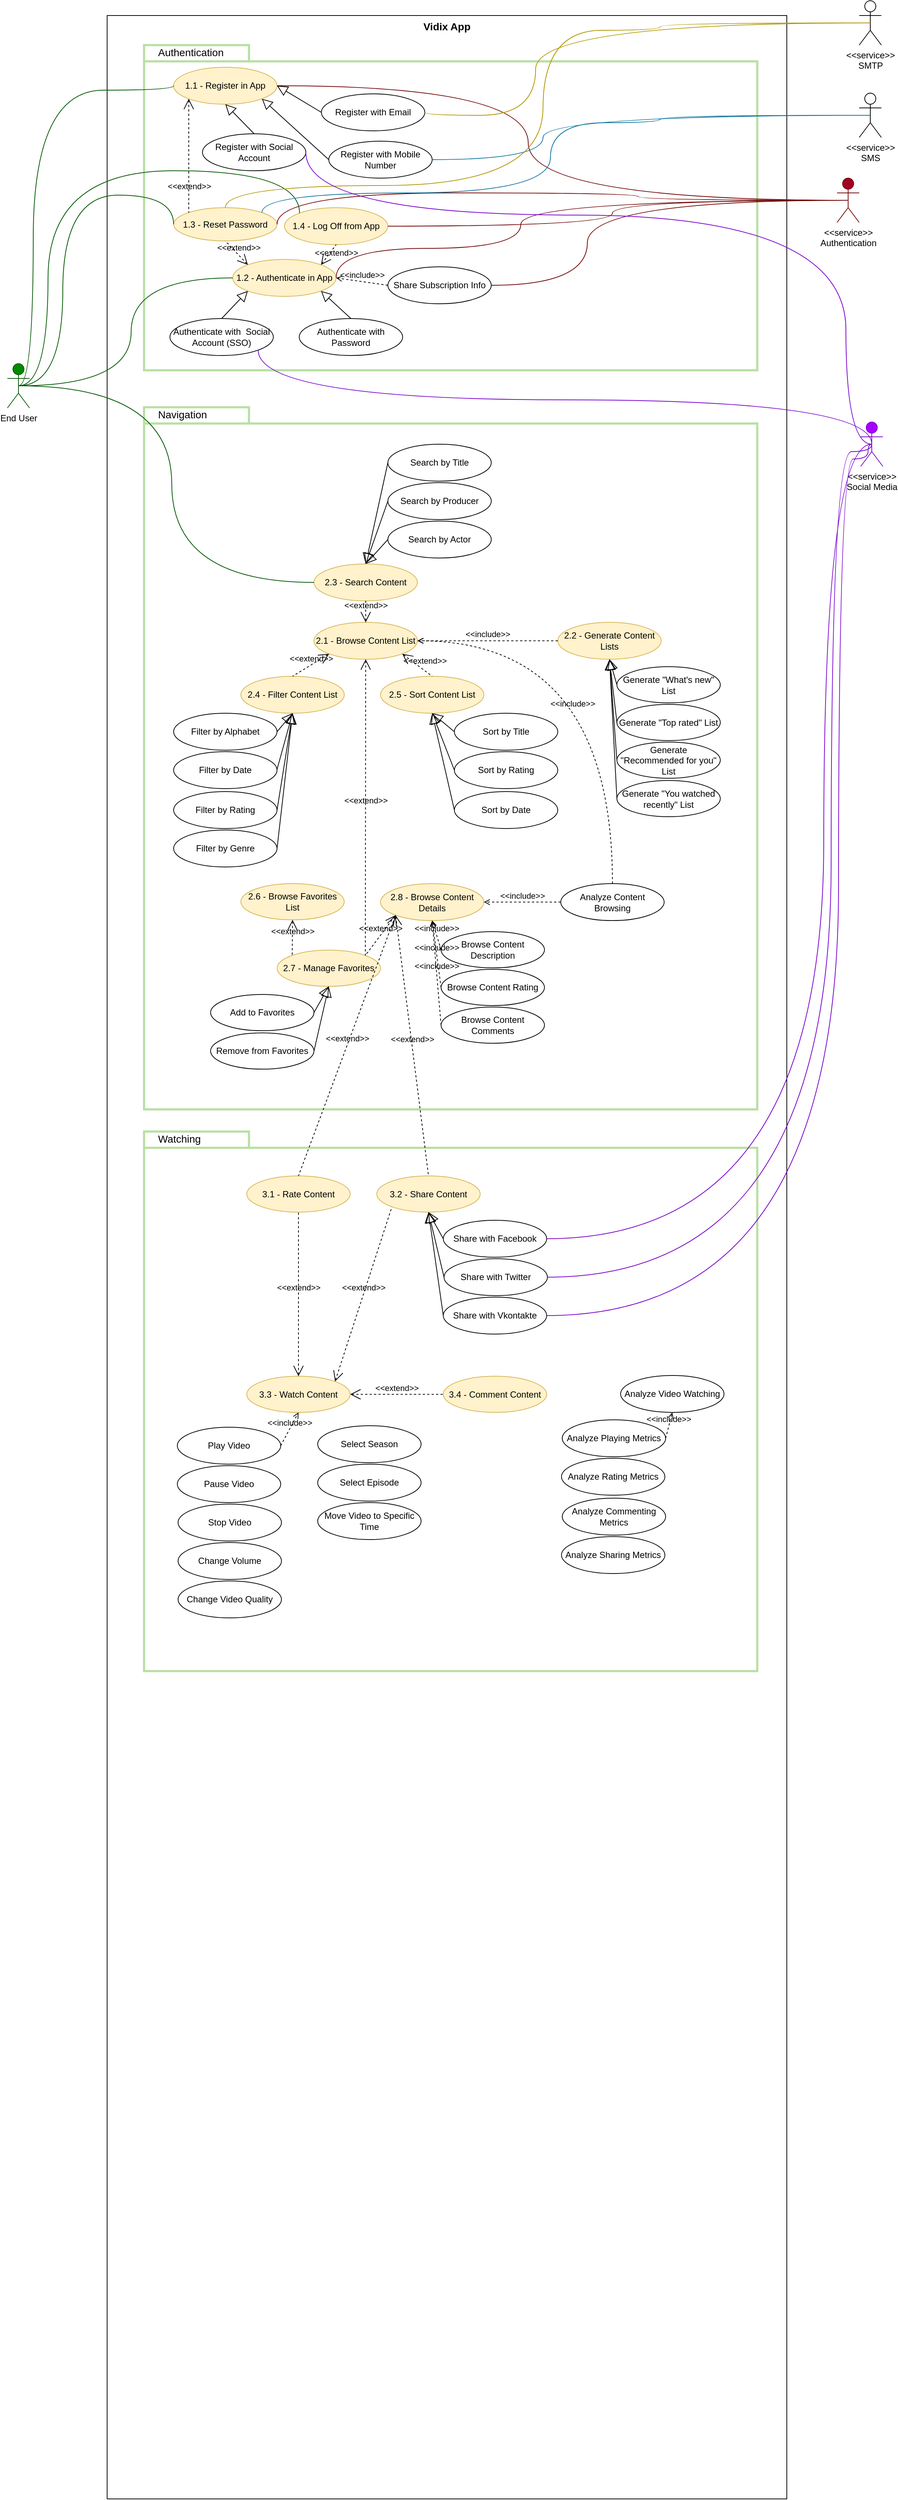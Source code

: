 <mxfile version="12.9.0" type="github">
  <diagram id="hWwkiKWxggNQL9p0ts0W" name="Page-1">
    <mxGraphModel dx="1930" dy="1007" grid="1" gridSize="10" guides="1" tooltips="1" connect="1" arrows="1" fold="1" page="1" pageScale="1" pageWidth="827" pageHeight="1169" math="0" shadow="0">
      <root>
        <mxCell id="0" />
        <mxCell id="1" parent="0" />
        <mxCell id="y-TyGeWh9Q0BCXoDB0KB-29" value="Vidix App" style="shape=rect;html=1;verticalAlign=top;fontStyle=1;whiteSpace=wrap;align=center;fontSize=14;" parent="1" vertex="1">
          <mxGeometry x="160" y="40" width="920" height="3360" as="geometry" />
        </mxCell>
        <mxCell id="y-TyGeWh9Q0BCXoDB0KB-88" value="" style="group" parent="1" vertex="1" connectable="0">
          <mxGeometry x="210" y="80" width="830" height="440" as="geometry" />
        </mxCell>
        <mxCell id="y-TyGeWh9Q0BCXoDB0KB-30" value="" style="shape=folder;fontStyle=1;spacingTop=10;tabWidth=142;tabHeight=22;tabPosition=left;html=1;verticalAlign=top;align=left;strokeColor=#B9E0A5;strokeWidth=3;" parent="y-TyGeWh9Q0BCXoDB0KB-88" vertex="1">
          <mxGeometry width="830" height="440" as="geometry" />
        </mxCell>
        <mxCell id="y-TyGeWh9Q0BCXoDB0KB-86" value="Authentication" style="text;html=1;strokeColor=none;fillColor=none;align=left;verticalAlign=middle;whiteSpace=wrap;rounded=0;fontSize=14;" parent="y-TyGeWh9Q0BCXoDB0KB-88" vertex="1">
          <mxGeometry x="16.6" width="215.8" height="20" as="geometry" />
        </mxCell>
        <mxCell id="y-TyGeWh9Q0BCXoDB0KB-14" value="Authenticate with Password" style="ellipse;whiteSpace=wrap;html=1;" parent="y-TyGeWh9Q0BCXoDB0KB-88" vertex="1">
          <mxGeometry x="210" y="370" width="140" height="50" as="geometry" />
        </mxCell>
        <mxCell id="y-TyGeWh9Q0BCXoDB0KB-1" value="&lt;font color=&quot;#000000&quot;&gt;End User&lt;/font&gt;" style="shape=umlActor;html=1;verticalLabelPosition=bottom;verticalAlign=top;align=center;strokeColor=#005700;fillColor=#008a00;fontColor=#ffffff;" parent="1" vertex="1">
          <mxGeometry x="25" y="511" width="30" height="60" as="geometry" />
        </mxCell>
        <mxCell id="y-TyGeWh9Q0BCXoDB0KB-6" value="1.2 - Authenticate in App" style="ellipse;whiteSpace=wrap;html=1;fillColor=#fff2cc;strokeColor=#d6b656;" parent="1" vertex="1">
          <mxGeometry x="330" y="370" width="140" height="50" as="geometry" />
        </mxCell>
        <mxCell id="y-TyGeWh9Q0BCXoDB0KB-11" value="1.1 - Register in App" style="ellipse;whiteSpace=wrap;html=1;fillColor=#fff2cc;strokeColor=#d6b656;" parent="1" vertex="1">
          <mxGeometry x="250" y="110" width="140" height="50" as="geometry" />
        </mxCell>
        <mxCell id="y-TyGeWh9Q0BCXoDB0KB-12" value="1.3 - Reset Password" style="ellipse;whiteSpace=wrap;html=1;fillColor=#fff2cc;strokeColor=#d6b656;" parent="1" vertex="1">
          <mxGeometry x="250" y="300" width="140" height="45" as="geometry" />
        </mxCell>
        <mxCell id="y-TyGeWh9Q0BCXoDB0KB-13" value="&amp;lt;&amp;lt;extend&amp;gt;&amp;gt;" style="edgeStyle=none;html=1;startArrow=open;endArrow=none;startSize=12;verticalAlign=bottom;dashed=1;labelBackgroundColor=none;exitX=0;exitY=0;exitDx=0;exitDy=0;entryX=0.5;entryY=1;entryDx=0;entryDy=0;" parent="1" source="y-TyGeWh9Q0BCXoDB0KB-6" target="y-TyGeWh9Q0BCXoDB0KB-12" edge="1">
          <mxGeometry x="-0.153" y="-1" width="160" relative="1" as="geometry">
            <mxPoint x="415" y="216" as="sourcePoint" />
            <mxPoint x="575" y="216" as="targetPoint" />
            <mxPoint as="offset" />
          </mxGeometry>
        </mxCell>
        <mxCell id="y-TyGeWh9Q0BCXoDB0KB-15" value="Authenticate with&amp;nbsp; Social Account (SSO)" style="ellipse;whiteSpace=wrap;html=1;" parent="1" vertex="1">
          <mxGeometry x="245" y="450" width="140" height="50" as="geometry" />
        </mxCell>
        <mxCell id="y-TyGeWh9Q0BCXoDB0KB-17" value="" style="edgeStyle=none;html=1;endArrow=block;endFill=0;endSize=12;verticalAlign=bottom;exitX=0.5;exitY=0;exitDx=0;exitDy=0;entryX=1;entryY=1;entryDx=0;entryDy=0;" parent="1" source="y-TyGeWh9Q0BCXoDB0KB-14" target="y-TyGeWh9Q0BCXoDB0KB-6" edge="1">
          <mxGeometry width="160" relative="1" as="geometry">
            <mxPoint x="345" y="356" as="sourcePoint" />
            <mxPoint x="505" y="356" as="targetPoint" />
          </mxGeometry>
        </mxCell>
        <mxCell id="y-TyGeWh9Q0BCXoDB0KB-18" value="" style="edgeStyle=none;html=1;endArrow=block;endFill=0;endSize=12;verticalAlign=bottom;entryX=0;entryY=1;entryDx=0;entryDy=0;exitX=0.5;exitY=0;exitDx=0;exitDy=0;" parent="1" source="y-TyGeWh9Q0BCXoDB0KB-15" target="y-TyGeWh9Q0BCXoDB0KB-6" edge="1">
          <mxGeometry width="160" relative="1" as="geometry">
            <mxPoint x="105" y="466" as="sourcePoint" />
            <mxPoint x="265" y="466" as="targetPoint" />
          </mxGeometry>
        </mxCell>
        <mxCell id="y-TyGeWh9Q0BCXoDB0KB-19" value="" style="edgeStyle=orthogonalEdgeStyle;html=1;endArrow=none;verticalAlign=bottom;exitX=0.5;exitY=0.5;exitDx=0;exitDy=0;exitPerimeter=0;entryX=0;entryY=0.5;entryDx=0;entryDy=0;curved=1;fillColor=#008a00;strokeColor=#005700;" parent="1" source="y-TyGeWh9Q0BCXoDB0KB-1" target="y-TyGeWh9Q0BCXoDB0KB-11" edge="1">
          <mxGeometry width="160" relative="1" as="geometry">
            <mxPoint x="95" y="176" as="sourcePoint" />
            <mxPoint x="255" y="176" as="targetPoint" />
            <Array as="points">
              <mxPoint x="60" y="541" />
              <mxPoint x="60" y="141" />
            </Array>
          </mxGeometry>
        </mxCell>
        <mxCell id="y-TyGeWh9Q0BCXoDB0KB-20" value="" style="edgeStyle=orthogonalEdgeStyle;html=1;endArrow=none;verticalAlign=bottom;exitX=0.5;exitY=0.5;exitDx=0;exitDy=0;exitPerimeter=0;entryX=0;entryY=0.5;entryDx=0;entryDy=0;curved=1;fillColor=#008a00;strokeColor=#005700;" parent="1" source="y-TyGeWh9Q0BCXoDB0KB-1" target="y-TyGeWh9Q0BCXoDB0KB-12" edge="1">
          <mxGeometry width="160" relative="1" as="geometry">
            <mxPoint x="155" y="316" as="sourcePoint" />
            <mxPoint x="270" y="211" as="targetPoint" />
            <Array as="points">
              <mxPoint x="100" y="541" />
              <mxPoint x="100" y="283" />
            </Array>
          </mxGeometry>
        </mxCell>
        <mxCell id="y-TyGeWh9Q0BCXoDB0KB-21" value="" style="edgeStyle=orthogonalEdgeStyle;html=1;endArrow=none;verticalAlign=bottom;entryX=0;entryY=0.5;entryDx=0;entryDy=0;exitX=0.5;exitY=0.5;exitDx=0;exitDy=0;exitPerimeter=0;curved=1;fillColor=#008a00;strokeColor=#005700;" parent="1" source="y-TyGeWh9Q0BCXoDB0KB-1" target="y-TyGeWh9Q0BCXoDB0KB-6" edge="1">
          <mxGeometry width="160" relative="1" as="geometry">
            <mxPoint x="35" y="156" as="sourcePoint" />
            <mxPoint x="195" y="156" as="targetPoint" />
          </mxGeometry>
        </mxCell>
        <mxCell id="y-TyGeWh9Q0BCXoDB0KB-26" value="1.4 - Log Off from App" style="ellipse;whiteSpace=wrap;html=1;fillColor=#fff2cc;strokeColor=#d6b656;" parent="1" vertex="1">
          <mxGeometry x="400" y="300" width="140" height="50" as="geometry" />
        </mxCell>
        <mxCell id="y-TyGeWh9Q0BCXoDB0KB-31" value="&lt;font color=&quot;#000000&quot;&gt;&amp;lt;&amp;lt;service&amp;gt;&amp;gt;&lt;br&gt;Authentication&lt;/font&gt;" style="shape=umlActor;html=1;verticalLabelPosition=bottom;verticalAlign=top;align=center;fillColor=#a20025;strokeColor=#6F0000;fontColor=#ffffff;" parent="1" vertex="1">
          <mxGeometry x="1148" y="260" width="30" height="60" as="geometry" />
        </mxCell>
        <mxCell id="y-TyGeWh9Q0BCXoDB0KB-32" value="" style="edgeStyle=orthogonalEdgeStyle;html=1;endArrow=none;verticalAlign=bottom;entryX=0.5;entryY=0.5;entryDx=0;entryDy=0;entryPerimeter=0;exitX=1;exitY=0.5;exitDx=0;exitDy=0;curved=1;fillColor=#a20025;strokeColor=#6F0000;" parent="1" source="y-TyGeWh9Q0BCXoDB0KB-11" target="y-TyGeWh9Q0BCXoDB0KB-31" edge="1">
          <mxGeometry width="160" relative="1" as="geometry">
            <mxPoint x="580" y="150" as="sourcePoint" />
            <mxPoint x="740" y="150" as="targetPoint" />
            <Array as="points">
              <mxPoint x="730" y="135" />
              <mxPoint x="730" y="290" />
            </Array>
          </mxGeometry>
        </mxCell>
        <mxCell id="y-TyGeWh9Q0BCXoDB0KB-33" value="" style="edgeStyle=orthogonalEdgeStyle;html=1;endArrow=none;verticalAlign=bottom;entryX=0.5;entryY=0.5;entryDx=0;entryDy=0;entryPerimeter=0;exitX=1;exitY=0.5;exitDx=0;exitDy=0;curved=1;fillColor=#a20025;strokeColor=#6F0000;" parent="1" source="y-TyGeWh9Q0BCXoDB0KB-12" target="y-TyGeWh9Q0BCXoDB0KB-31" edge="1">
          <mxGeometry width="160" relative="1" as="geometry">
            <mxPoint x="630" y="150" as="sourcePoint" />
            <mxPoint x="790" y="150" as="targetPoint" />
            <Array as="points">
              <mxPoint x="390" y="280" />
              <mxPoint x="879" y="280" />
            </Array>
          </mxGeometry>
        </mxCell>
        <mxCell id="y-TyGeWh9Q0BCXoDB0KB-35" value="" style="edgeStyle=orthogonalEdgeStyle;html=1;endArrow=none;verticalAlign=bottom;entryX=0.5;entryY=0.5;entryDx=0;entryDy=0;entryPerimeter=0;exitX=1;exitY=0.5;exitDx=0;exitDy=0;curved=1;fillColor=#a20025;strokeColor=#6F0000;" parent="1" source="y-TyGeWh9Q0BCXoDB0KB-6" target="y-TyGeWh9Q0BCXoDB0KB-31" edge="1">
          <mxGeometry width="160" relative="1" as="geometry">
            <mxPoint x="640" y="420" as="sourcePoint" />
            <mxPoint x="800" y="420" as="targetPoint" />
            <Array as="points">
              <mxPoint x="720" y="355" />
              <mxPoint x="720" y="290" />
            </Array>
          </mxGeometry>
        </mxCell>
        <mxCell id="y-TyGeWh9Q0BCXoDB0KB-56" value="&amp;lt;&amp;lt;extend&amp;gt;&amp;gt;" style="edgeStyle=none;html=1;startArrow=open;endArrow=none;startSize=12;verticalAlign=bottom;dashed=1;labelBackgroundColor=none;fontSize=11;entryX=0.5;entryY=1;entryDx=0;entryDy=0;exitX=1;exitY=0;exitDx=0;exitDy=0;" parent="1" source="y-TyGeWh9Q0BCXoDB0KB-6" target="y-TyGeWh9Q0BCXoDB0KB-26" edge="1">
          <mxGeometry x="0.061" y="-12" width="160" relative="1" as="geometry">
            <mxPoint x="710" y="434.41" as="sourcePoint" />
            <mxPoint x="870" y="434.41" as="targetPoint" />
            <mxPoint as="offset" />
          </mxGeometry>
        </mxCell>
        <mxCell id="y-TyGeWh9Q0BCXoDB0KB-57" value="Register with Email" style="ellipse;whiteSpace=wrap;html=1;" parent="1" vertex="1">
          <mxGeometry x="450" y="146" width="140" height="50" as="geometry" />
        </mxCell>
        <mxCell id="y-TyGeWh9Q0BCXoDB0KB-58" value="Register with Mobile Number" style="ellipse;whiteSpace=wrap;html=1;" parent="1" vertex="1">
          <mxGeometry x="460" y="210" width="140" height="50" as="geometry" />
        </mxCell>
        <mxCell id="y-TyGeWh9Q0BCXoDB0KB-59" value="&amp;lt;&amp;lt;extend&amp;gt;&amp;gt;" style="edgeStyle=none;html=1;startArrow=open;endArrow=none;startSize=12;verticalAlign=bottom;dashed=1;labelBackgroundColor=none;fontSize=11;entryX=0;entryY=0;entryDx=0;entryDy=0;exitX=0;exitY=1;exitDx=0;exitDy=0;" parent="1" source="y-TyGeWh9Q0BCXoDB0KB-11" target="y-TyGeWh9Q0BCXoDB0KB-12" edge="1">
          <mxGeometry x="0.655" width="160" relative="1" as="geometry">
            <mxPoint x="490" y="250" as="sourcePoint" />
            <mxPoint x="650" y="250" as="targetPoint" />
            <mxPoint as="offset" />
          </mxGeometry>
        </mxCell>
        <mxCell id="y-TyGeWh9Q0BCXoDB0KB-61" value="" style="edgeStyle=none;html=1;endArrow=block;endFill=0;endSize=12;verticalAlign=bottom;fontSize=11;entryX=1;entryY=0.5;entryDx=0;entryDy=0;exitX=0;exitY=0.5;exitDx=0;exitDy=0;" parent="1" source="y-TyGeWh9Q0BCXoDB0KB-57" target="y-TyGeWh9Q0BCXoDB0KB-11" edge="1">
          <mxGeometry width="160" relative="1" as="geometry">
            <mxPoint x="660" y="-20" as="sourcePoint" />
            <mxPoint x="408.581" y="207.352" as="targetPoint" />
          </mxGeometry>
        </mxCell>
        <mxCell id="y-TyGeWh9Q0BCXoDB0KB-62" value="" style="edgeStyle=none;html=1;endArrow=block;endFill=0;endSize=12;verticalAlign=bottom;fontSize=11;exitX=0;exitY=0.5;exitDx=0;exitDy=0;entryX=1;entryY=1;entryDx=0;entryDy=0;" parent="1" source="y-TyGeWh9Q0BCXoDB0KB-58" target="y-TyGeWh9Q0BCXoDB0KB-11" edge="1">
          <mxGeometry width="160" relative="1" as="geometry">
            <mxPoint x="760" y="90" as="sourcePoint" />
            <mxPoint x="370" y="150" as="targetPoint" />
          </mxGeometry>
        </mxCell>
        <mxCell id="y-TyGeWh9Q0BCXoDB0KB-63" value="Register with Social Account" style="ellipse;whiteSpace=wrap;html=1;" parent="1" vertex="1">
          <mxGeometry x="289" y="200" width="140" height="50" as="geometry" />
        </mxCell>
        <mxCell id="y-TyGeWh9Q0BCXoDB0KB-64" value="&amp;lt;&amp;lt;service&amp;gt;&amp;gt;&lt;br&gt;SMTP" style="shape=umlActor;html=1;verticalLabelPosition=bottom;verticalAlign=top;align=center;" parent="1" vertex="1">
          <mxGeometry x="1178" y="20" width="30" height="60" as="geometry" />
        </mxCell>
        <mxCell id="y-TyGeWh9Q0BCXoDB0KB-65" value="&amp;lt;&amp;lt;service&amp;gt;&amp;gt;&lt;br&gt;SMS" style="shape=umlActor;html=1;verticalLabelPosition=bottom;verticalAlign=top;align=center;" parent="1" vertex="1">
          <mxGeometry x="1178" y="145" width="30" height="60" as="geometry" />
        </mxCell>
        <mxCell id="y-TyGeWh9Q0BCXoDB0KB-70" value="" style="edgeStyle=none;html=1;endArrow=block;endFill=0;endSize=12;verticalAlign=bottom;fontSize=11;exitX=0.5;exitY=0;exitDx=0;exitDy=0;entryX=0.5;entryY=1;entryDx=0;entryDy=0;" parent="1" source="y-TyGeWh9Q0BCXoDB0KB-63" target="y-TyGeWh9Q0BCXoDB0KB-11" edge="1">
          <mxGeometry width="160" relative="1" as="geometry">
            <mxPoint x="250" y="-20" as="sourcePoint" />
            <mxPoint x="410" y="-20" as="targetPoint" />
          </mxGeometry>
        </mxCell>
        <mxCell id="y-TyGeWh9Q0BCXoDB0KB-71" value="" style="edgeStyle=orthogonalEdgeStyle;html=1;endArrow=none;verticalAlign=bottom;fontSize=11;entryX=0.5;entryY=0.5;entryDx=0;entryDy=0;entryPerimeter=0;exitX=1;exitY=0.5;exitDx=0;exitDy=0;curved=1;fillColor=#e3c800;strokeColor=#B09500;" parent="1" source="y-TyGeWh9Q0BCXoDB0KB-57" target="y-TyGeWh9Q0BCXoDB0KB-64" edge="1">
          <mxGeometry width="160" relative="1" as="geometry">
            <mxPoint x="490" y="250" as="sourcePoint" />
            <mxPoint x="650" y="250" as="targetPoint" />
            <Array as="points">
              <mxPoint x="740" y="175" />
              <mxPoint x="740" y="50" />
            </Array>
          </mxGeometry>
        </mxCell>
        <mxCell id="y-TyGeWh9Q0BCXoDB0KB-72" value="" style="edgeStyle=orthogonalEdgeStyle;html=1;endArrow=none;verticalAlign=bottom;fontSize=11;entryX=0.5;entryY=0.5;entryDx=0;entryDy=0;entryPerimeter=0;exitX=1;exitY=0.5;exitDx=0;exitDy=0;curved=1;fillColor=#b1ddf0;strokeColor=#10739e;" parent="1" source="y-TyGeWh9Q0BCXoDB0KB-58" target="y-TyGeWh9Q0BCXoDB0KB-65" edge="1">
          <mxGeometry width="160" relative="1" as="geometry">
            <mxPoint x="590" y="-60" as="sourcePoint" />
            <mxPoint x="750" y="-60" as="targetPoint" />
            <Array as="points">
              <mxPoint x="750" y="235" />
              <mxPoint x="750" y="175" />
            </Array>
          </mxGeometry>
        </mxCell>
        <mxCell id="y-TyGeWh9Q0BCXoDB0KB-73" value="Share Subscription Info" style="ellipse;whiteSpace=wrap;html=1;" parent="1" vertex="1">
          <mxGeometry x="540" y="380" width="140" height="50" as="geometry" />
        </mxCell>
        <mxCell id="y-TyGeWh9Q0BCXoDB0KB-74" value="" style="edgeStyle=orthogonalEdgeStyle;html=1;endArrow=none;verticalAlign=bottom;fontSize=11;entryX=0.5;entryY=0.5;entryDx=0;entryDy=0;entryPerimeter=0;exitX=1;exitY=0.5;exitDx=0;exitDy=0;curved=1;fillColor=#a20025;strokeColor=#6F0000;" parent="1" source="y-TyGeWh9Q0BCXoDB0KB-73" target="y-TyGeWh9Q0BCXoDB0KB-31" edge="1">
          <mxGeometry width="160" relative="1" as="geometry">
            <mxPoint x="780" y="410" as="sourcePoint" />
            <mxPoint x="940" y="410" as="targetPoint" />
            <Array as="points">
              <mxPoint x="810" y="405" />
              <mxPoint x="810" y="290" />
            </Array>
          </mxGeometry>
        </mxCell>
        <mxCell id="y-TyGeWh9Q0BCXoDB0KB-75" value="&amp;lt;&amp;lt;include&amp;gt;&amp;gt;" style="edgeStyle=none;html=1;endArrow=open;verticalAlign=bottom;dashed=1;labelBackgroundColor=none;fontSize=11;exitX=0;exitY=0.5;exitDx=0;exitDy=0;entryX=1;entryY=0.5;entryDx=0;entryDy=0;" parent="1" source="y-TyGeWh9Q0BCXoDB0KB-73" target="y-TyGeWh9Q0BCXoDB0KB-6" edge="1">
          <mxGeometry width="160" relative="1" as="geometry">
            <mxPoint x="870" y="470" as="sourcePoint" />
            <mxPoint x="1030" y="470" as="targetPoint" />
          </mxGeometry>
        </mxCell>
        <mxCell id="y-TyGeWh9Q0BCXoDB0KB-76" value="" style="edgeStyle=orthogonalEdgeStyle;html=1;endArrow=none;verticalAlign=bottom;fontSize=11;entryX=0.5;entryY=0.5;entryDx=0;entryDy=0;entryPerimeter=0;exitX=1;exitY=0.5;exitDx=0;exitDy=0;curved=1;fillColor=#a20025;strokeColor=#6F0000;" parent="1" source="y-TyGeWh9Q0BCXoDB0KB-26" target="y-TyGeWh9Q0BCXoDB0KB-31" edge="1">
          <mxGeometry width="160" relative="1" as="geometry">
            <mxPoint x="840" y="460" as="sourcePoint" />
            <mxPoint x="1000" y="460" as="targetPoint" />
          </mxGeometry>
        </mxCell>
        <mxCell id="y-TyGeWh9Q0BCXoDB0KB-77" value="" style="edgeStyle=orthogonalEdgeStyle;html=1;endArrow=none;verticalAlign=bottom;fontSize=11;entryX=0;entryY=0;entryDx=0;entryDy=0;exitX=0.5;exitY=0.5;exitDx=0;exitDy=0;exitPerimeter=0;curved=1;fillColor=#008a00;strokeColor=#005700;" parent="1" source="y-TyGeWh9Q0BCXoDB0KB-1" target="y-TyGeWh9Q0BCXoDB0KB-26" edge="1">
          <mxGeometry width="160" relative="1" as="geometry">
            <mxPoint y="-60" as="sourcePoint" />
            <mxPoint x="160" y="-60" as="targetPoint" />
            <Array as="points">
              <mxPoint x="80" y="541" />
              <mxPoint x="80" y="250" />
              <mxPoint x="420" y="250" />
            </Array>
          </mxGeometry>
        </mxCell>
        <mxCell id="y-TyGeWh9Q0BCXoDB0KB-78" value="" style="edgeStyle=orthogonalEdgeStyle;html=1;endArrow=none;verticalAlign=bottom;fontSize=11;entryX=0.5;entryY=0.5;entryDx=0;entryDy=0;entryPerimeter=0;exitX=0.5;exitY=0;exitDx=0;exitDy=0;curved=1;fillColor=#e3c800;strokeColor=#B09500;" parent="1" source="y-TyGeWh9Q0BCXoDB0KB-12" target="y-TyGeWh9Q0BCXoDB0KB-64" edge="1">
          <mxGeometry width="160" relative="1" as="geometry">
            <mxPoint x="600" y="185" as="sourcePoint" />
            <mxPoint x="919" y="60" as="targetPoint" />
            <Array as="points">
              <mxPoint x="320" y="270" />
              <mxPoint x="750" y="270" />
              <mxPoint x="750" y="60" />
              <mxPoint x="909" y="60" />
            </Array>
          </mxGeometry>
        </mxCell>
        <mxCell id="y-TyGeWh9Q0BCXoDB0KB-79" value="" style="edgeStyle=orthogonalEdgeStyle;html=1;endArrow=none;verticalAlign=bottom;fontSize=11;entryX=0.5;entryY=0.5;entryDx=0;entryDy=0;entryPerimeter=0;exitX=1;exitY=0;exitDx=0;exitDy=0;curved=1;fillColor=#b1ddf0;strokeColor=#10739e;" parent="1" source="y-TyGeWh9Q0BCXoDB0KB-12" target="y-TyGeWh9Q0BCXoDB0KB-65" edge="1">
          <mxGeometry width="160" relative="1" as="geometry">
            <mxPoint x="610" y="245" as="sourcePoint" />
            <mxPoint x="919" y="185" as="targetPoint" />
            <Array as="points">
              <mxPoint x="370" y="280" />
              <mxPoint x="760" y="280" />
              <mxPoint x="760" y="185" />
              <mxPoint x="909" y="185" />
            </Array>
          </mxGeometry>
        </mxCell>
        <mxCell id="y-TyGeWh9Q0BCXoDB0KB-80" value="&lt;font color=&quot;#000000&quot;&gt;&amp;lt;&amp;lt;service&amp;gt;&amp;gt;&lt;br&gt;Social Media&lt;/font&gt;" style="shape=umlActor;html=1;verticalLabelPosition=bottom;verticalAlign=top;align=center;fillColor=#aa00ff;strokeColor=#7700CC;fontColor=#ffffff;" parent="1" vertex="1">
          <mxGeometry x="1180" y="590" width="30" height="60" as="geometry" />
        </mxCell>
        <mxCell id="y-TyGeWh9Q0BCXoDB0KB-81" value="" style="edgeStyle=orthogonalEdgeStyle;html=1;endArrow=none;verticalAlign=bottom;fontSize=11;entryX=0.5;entryY=0.5;entryDx=0;entryDy=0;entryPerimeter=0;exitX=1;exitY=0.5;exitDx=0;exitDy=0;curved=1;fillColor=#aa00ff;strokeColor=#7700CC;" parent="1" source="y-TyGeWh9Q0BCXoDB0KB-63" target="y-TyGeWh9Q0BCXoDB0KB-80" edge="1">
          <mxGeometry width="160" relative="1" as="geometry">
            <mxPoint x="490" y="240" as="sourcePoint" />
            <mxPoint x="650" y="240" as="targetPoint" />
            <Array as="points">
              <mxPoint x="429" y="310" />
              <mxPoint x="1160" y="310" />
              <mxPoint x="1160" y="620" />
            </Array>
          </mxGeometry>
        </mxCell>
        <mxCell id="y-TyGeWh9Q0BCXoDB0KB-85" value="" style="edgeStyle=orthogonalEdgeStyle;html=1;endArrow=none;verticalAlign=bottom;fontSize=11;entryX=0.5;entryY=0.5;entryDx=0;entryDy=0;entryPerimeter=0;exitX=1;exitY=1;exitDx=0;exitDy=0;curved=1;fillColor=#aa00ff;strokeColor=#7700CC;" parent="1" source="y-TyGeWh9Q0BCXoDB0KB-15" target="y-TyGeWh9Q0BCXoDB0KB-80" edge="1">
          <mxGeometry width="160" relative="1" as="geometry">
            <mxPoint x="439.0" y="235" as="sourcePoint" />
            <mxPoint x="1045" y="130" as="targetPoint" />
            <Array as="points">
              <mxPoint x="365" y="560" />
              <mxPoint x="1195" y="560" />
            </Array>
          </mxGeometry>
        </mxCell>
        <mxCell id="y-TyGeWh9Q0BCXoDB0KB-160" value="" style="group" parent="1" vertex="1" connectable="0">
          <mxGeometry x="210" y="570" width="830" height="950" as="geometry" />
        </mxCell>
        <mxCell id="y-TyGeWh9Q0BCXoDB0KB-161" value="" style="shape=folder;fontStyle=1;spacingTop=10;tabWidth=142;tabHeight=22;tabPosition=left;html=1;verticalAlign=top;align=left;strokeColor=#B9E0A5;strokeWidth=3;" parent="y-TyGeWh9Q0BCXoDB0KB-160" vertex="1">
          <mxGeometry width="830" height="950.0" as="geometry" />
        </mxCell>
        <mxCell id="y-TyGeWh9Q0BCXoDB0KB-162" value="Navigation" style="text;html=1;strokeColor=none;fillColor=none;align=left;verticalAlign=middle;whiteSpace=wrap;rounded=0;fontSize=14;" parent="y-TyGeWh9Q0BCXoDB0KB-160" vertex="1">
          <mxGeometry x="16.6" width="123.4" height="20" as="geometry" />
        </mxCell>
        <mxCell id="y-TyGeWh9Q0BCXoDB0KB-9" value="2.7 - Manage Favorites" style="ellipse;whiteSpace=wrap;html=1;fillColor=#fff2cc;strokeColor=#d6b656;" parent="y-TyGeWh9Q0BCXoDB0KB-160" vertex="1">
          <mxGeometry x="180" y="734.55" width="140" height="49" as="geometry" />
        </mxCell>
        <mxCell id="y-TyGeWh9Q0BCXoDB0KB-104" value="Analyze Content Browsing" style="ellipse;whiteSpace=wrap;html=1;fillColor=#ffffff;strokeColor=#000000;" parent="y-TyGeWh9Q0BCXoDB0KB-160" vertex="1">
          <mxGeometry x="564" y="644.55" width="140" height="50" as="geometry" />
        </mxCell>
        <mxCell id="y-TyGeWh9Q0BCXoDB0KB-123" value="2.8 - Browse Content Details" style="ellipse;whiteSpace=wrap;html=1;fillColor=#fff2cc;strokeColor=#d6b656;" parent="y-TyGeWh9Q0BCXoDB0KB-160" vertex="1">
          <mxGeometry x="320" y="644.55" width="140" height="50" as="geometry" />
        </mxCell>
        <mxCell id="y-TyGeWh9Q0BCXoDB0KB-124" value="2.6 - Browse Favorites List" style="ellipse;whiteSpace=wrap;html=1;fillColor=#fff2cc;strokeColor=#d6b656;" parent="y-TyGeWh9Q0BCXoDB0KB-160" vertex="1">
          <mxGeometry x="131" y="644.55" width="140" height="49" as="geometry" />
        </mxCell>
        <mxCell id="y-TyGeWh9Q0BCXoDB0KB-125" value="Add to Favorites" style="ellipse;whiteSpace=wrap;html=1;" parent="y-TyGeWh9Q0BCXoDB0KB-160" vertex="1">
          <mxGeometry x="90" y="794.55" width="140" height="49" as="geometry" />
        </mxCell>
        <mxCell id="y-TyGeWh9Q0BCXoDB0KB-126" value="Remove from Favorites" style="ellipse;whiteSpace=wrap;html=1;" parent="y-TyGeWh9Q0BCXoDB0KB-160" vertex="1">
          <mxGeometry x="90" y="846.55" width="140" height="49" as="geometry" />
        </mxCell>
        <mxCell id="y-TyGeWh9Q0BCXoDB0KB-127" value="Browse Content Description" style="ellipse;whiteSpace=wrap;html=1;" parent="y-TyGeWh9Q0BCXoDB0KB-160" vertex="1">
          <mxGeometry x="402" y="709.55" width="140" height="49" as="geometry" />
        </mxCell>
        <mxCell id="y-TyGeWh9Q0BCXoDB0KB-128" value="Browse Content Rating" style="ellipse;whiteSpace=wrap;html=1;" parent="y-TyGeWh9Q0BCXoDB0KB-160" vertex="1">
          <mxGeometry x="402" y="760.55" width="140" height="49" as="geometry" />
        </mxCell>
        <mxCell id="y-TyGeWh9Q0BCXoDB0KB-129" value="Browse Content Comments" style="ellipse;whiteSpace=wrap;html=1;" parent="y-TyGeWh9Q0BCXoDB0KB-160" vertex="1">
          <mxGeometry x="402" y="811.55" width="140" height="49" as="geometry" />
        </mxCell>
        <mxCell id="y-TyGeWh9Q0BCXoDB0KB-169" value="&amp;lt;&amp;lt;include&amp;gt;&amp;gt;" style="edgeStyle=none;html=1;endArrow=open;verticalAlign=bottom;dashed=1;labelBackgroundColor=none;fontSize=11;entryX=0.5;entryY=1;entryDx=0;entryDy=0;exitX=0;exitY=0.5;exitDx=0;exitDy=0;" parent="y-TyGeWh9Q0BCXoDB0KB-160" source="y-TyGeWh9Q0BCXoDB0KB-127" target="y-TyGeWh9Q0BCXoDB0KB-123" edge="1">
          <mxGeometry width="160" relative="1" as="geometry">
            <mxPoint x="-38" y="660.55" as="sourcePoint" />
            <mxPoint x="122" y="660.55" as="targetPoint" />
          </mxGeometry>
        </mxCell>
        <mxCell id="y-TyGeWh9Q0BCXoDB0KB-170" value="&amp;lt;&amp;lt;include&amp;gt;&amp;gt;" style="edgeStyle=none;html=1;endArrow=open;verticalAlign=bottom;dashed=1;labelBackgroundColor=none;fontSize=11;entryX=0.5;entryY=1;entryDx=0;entryDy=0;exitX=0;exitY=0.5;exitDx=0;exitDy=0;" parent="y-TyGeWh9Q0BCXoDB0KB-160" source="y-TyGeWh9Q0BCXoDB0KB-128" target="y-TyGeWh9Q0BCXoDB0KB-123" edge="1">
          <mxGeometry width="160" relative="1" as="geometry">
            <mxPoint x="-38" y="660.55" as="sourcePoint" />
            <mxPoint x="122" y="660.55" as="targetPoint" />
          </mxGeometry>
        </mxCell>
        <mxCell id="y-TyGeWh9Q0BCXoDB0KB-171" value="&amp;lt;&amp;lt;include&amp;gt;&amp;gt;" style="edgeStyle=none;html=1;endArrow=open;verticalAlign=bottom;dashed=1;labelBackgroundColor=none;fontSize=11;entryX=0.5;entryY=1;entryDx=0;entryDy=0;exitX=0;exitY=0.5;exitDx=0;exitDy=0;" parent="y-TyGeWh9Q0BCXoDB0KB-160" source="y-TyGeWh9Q0BCXoDB0KB-129" target="y-TyGeWh9Q0BCXoDB0KB-123" edge="1">
          <mxGeometry width="160" relative="1" as="geometry">
            <mxPoint x="-38" y="660.55" as="sourcePoint" />
            <mxPoint x="122" y="660.55" as="targetPoint" />
          </mxGeometry>
        </mxCell>
        <mxCell id="y-TyGeWh9Q0BCXoDB0KB-93" value="Search by Actor" style="ellipse;whiteSpace=wrap;html=1;" parent="y-TyGeWh9Q0BCXoDB0KB-160" vertex="1">
          <mxGeometry x="330" y="154" width="140" height="50" as="geometry" />
        </mxCell>
        <mxCell id="y-TyGeWh9Q0BCXoDB0KB-43" value="Search by Producer" style="ellipse;whiteSpace=wrap;html=1;" parent="y-TyGeWh9Q0BCXoDB0KB-160" vertex="1">
          <mxGeometry x="330" y="102" width="140" height="50" as="geometry" />
        </mxCell>
        <mxCell id="y-TyGeWh9Q0BCXoDB0KB-44" value="Filter by Date" style="ellipse;whiteSpace=wrap;html=1;" parent="y-TyGeWh9Q0BCXoDB0KB-160" vertex="1">
          <mxGeometry x="40" y="466" width="140" height="50" as="geometry" />
        </mxCell>
        <mxCell id="y-TyGeWh9Q0BCXoDB0KB-45" value="Search by Title" style="ellipse;whiteSpace=wrap;html=1;" parent="y-TyGeWh9Q0BCXoDB0KB-160" vertex="1">
          <mxGeometry x="330" y="50" width="140" height="50" as="geometry" />
        </mxCell>
        <mxCell id="y-TyGeWh9Q0BCXoDB0KB-7" value="2.3 - Search Content" style="ellipse;whiteSpace=wrap;html=1;fillColor=#fff2cc;strokeColor=#d6b656;" parent="y-TyGeWh9Q0BCXoDB0KB-160" vertex="1">
          <mxGeometry x="230" y="212" width="140" height="50" as="geometry" />
        </mxCell>
        <mxCell id="y-TyGeWh9Q0BCXoDB0KB-94" value="2.5 - Sort Content List" style="ellipse;whiteSpace=wrap;html=1;fillColor=#fff2cc;strokeColor=#d6b656;" parent="y-TyGeWh9Q0BCXoDB0KB-160" vertex="1">
          <mxGeometry x="320" y="364" width="140" height="50" as="geometry" />
        </mxCell>
        <mxCell id="y-TyGeWh9Q0BCXoDB0KB-41" value="Sort by Date" style="ellipse;whiteSpace=wrap;html=1;" parent="y-TyGeWh9Q0BCXoDB0KB-160" vertex="1">
          <mxGeometry x="420" y="520" width="140" height="50" as="geometry" />
        </mxCell>
        <mxCell id="y-TyGeWh9Q0BCXoDB0KB-40" value="Sort by Title" style="ellipse;whiteSpace=wrap;html=1;" parent="y-TyGeWh9Q0BCXoDB0KB-160" vertex="1">
          <mxGeometry x="420" y="414" width="140" height="50" as="geometry" />
        </mxCell>
        <mxCell id="y-TyGeWh9Q0BCXoDB0KB-38" value="Sort by Rating" style="ellipse;whiteSpace=wrap;html=1;" parent="y-TyGeWh9Q0BCXoDB0KB-160" vertex="1">
          <mxGeometry x="420" y="466" width="140" height="50" as="geometry" />
        </mxCell>
        <mxCell id="y-TyGeWh9Q0BCXoDB0KB-133" value="Filter by Alphabet" style="ellipse;whiteSpace=wrap;html=1;" parent="y-TyGeWh9Q0BCXoDB0KB-160" vertex="1">
          <mxGeometry x="40" y="414" width="140" height="50" as="geometry" />
        </mxCell>
        <mxCell id="y-TyGeWh9Q0BCXoDB0KB-140" value="2.1 - Browse Content List" style="ellipse;whiteSpace=wrap;html=1;fillColor=#fff2cc;strokeColor=#d6b656;" parent="y-TyGeWh9Q0BCXoDB0KB-160" vertex="1">
          <mxGeometry x="230" y="291" width="140" height="50" as="geometry" />
        </mxCell>
        <mxCell id="y-TyGeWh9Q0BCXoDB0KB-141" value="2.4 - Filter Content List" style="ellipse;whiteSpace=wrap;html=1;fillColor=#fff2cc;strokeColor=#d6b656;" parent="y-TyGeWh9Q0BCXoDB0KB-160" vertex="1">
          <mxGeometry x="131" y="364" width="140" height="50" as="geometry" />
        </mxCell>
        <mxCell id="y-TyGeWh9Q0BCXoDB0KB-143" value="&amp;lt;&amp;lt;extend&amp;gt;&amp;gt;" style="edgeStyle=none;html=1;startArrow=open;endArrow=none;startSize=12;verticalAlign=bottom;dashed=1;labelBackgroundColor=none;fontSize=11;exitX=0.5;exitY=0;exitDx=0;exitDy=0;entryX=0.5;entryY=1;entryDx=0;entryDy=0;" parent="y-TyGeWh9Q0BCXoDB0KB-160" source="y-TyGeWh9Q0BCXoDB0KB-140" target="y-TyGeWh9Q0BCXoDB0KB-7" edge="1">
          <mxGeometry width="160" relative="1" as="geometry">
            <mxPoint x="290" y="242" as="sourcePoint" />
            <mxPoint x="400" y="262" as="targetPoint" />
          </mxGeometry>
        </mxCell>
        <mxCell id="y-TyGeWh9Q0BCXoDB0KB-145" value="&amp;lt;&amp;lt;extend&amp;gt;&amp;gt;" style="edgeStyle=none;html=1;startArrow=open;endArrow=none;startSize=12;verticalAlign=bottom;dashed=1;labelBackgroundColor=none;fontSize=11;exitX=1;exitY=1;exitDx=0;exitDy=0;entryX=0.5;entryY=0;entryDx=0;entryDy=0;" parent="y-TyGeWh9Q0BCXoDB0KB-160" source="y-TyGeWh9Q0BCXoDB0KB-140" target="y-TyGeWh9Q0BCXoDB0KB-94" edge="1">
          <mxGeometry x="0.399" y="4" width="160" relative="1" as="geometry">
            <mxPoint x="430" y="282" as="sourcePoint" />
            <mxPoint x="590" y="282" as="targetPoint" />
            <mxPoint as="offset" />
          </mxGeometry>
        </mxCell>
        <mxCell id="y-TyGeWh9Q0BCXoDB0KB-146" value="&amp;lt;&amp;lt;extend&amp;gt;&amp;gt;" style="edgeStyle=none;html=1;startArrow=open;endArrow=none;startSize=12;verticalAlign=bottom;dashed=1;labelBackgroundColor=none;fontSize=11;entryX=0.5;entryY=0;entryDx=0;entryDy=0;exitX=0;exitY=1;exitDx=0;exitDy=0;" parent="y-TyGeWh9Q0BCXoDB0KB-160" source="y-TyGeWh9Q0BCXoDB0KB-140" target="y-TyGeWh9Q0BCXoDB0KB-141" edge="1">
          <mxGeometry width="160" relative="1" as="geometry">
            <mxPoint x="290" y="362" as="sourcePoint" />
            <mxPoint x="450" y="362" as="targetPoint" />
          </mxGeometry>
        </mxCell>
        <mxCell id="y-TyGeWh9Q0BCXoDB0KB-147" value="Filter by Rating" style="ellipse;whiteSpace=wrap;html=1;" parent="y-TyGeWh9Q0BCXoDB0KB-160" vertex="1">
          <mxGeometry x="40" y="520" width="140" height="50" as="geometry" />
        </mxCell>
        <mxCell id="y-TyGeWh9Q0BCXoDB0KB-148" value="Filter by Genre" style="ellipse;whiteSpace=wrap;html=1;" parent="y-TyGeWh9Q0BCXoDB0KB-160" vertex="1">
          <mxGeometry x="40" y="572" width="140" height="50" as="geometry" />
        </mxCell>
        <mxCell id="y-TyGeWh9Q0BCXoDB0KB-149" value="" style="edgeStyle=none;html=1;endArrow=block;endFill=0;endSize=12;verticalAlign=bottom;fontSize=11;entryX=0.5;entryY=1;entryDx=0;entryDy=0;exitX=1;exitY=0.5;exitDx=0;exitDy=0;" parent="y-TyGeWh9Q0BCXoDB0KB-160" source="y-TyGeWh9Q0BCXoDB0KB-133" target="y-TyGeWh9Q0BCXoDB0KB-141" edge="1">
          <mxGeometry width="160" relative="1" as="geometry">
            <mxPoint x="190" y="462" as="sourcePoint" />
            <mxPoint x="350" y="462" as="targetPoint" />
          </mxGeometry>
        </mxCell>
        <mxCell id="y-TyGeWh9Q0BCXoDB0KB-150" value="" style="edgeStyle=none;html=1;endArrow=block;endFill=0;endSize=12;verticalAlign=bottom;fontSize=11;entryX=0.5;entryY=1;entryDx=0;entryDy=0;exitX=1;exitY=0.5;exitDx=0;exitDy=0;" parent="y-TyGeWh9Q0BCXoDB0KB-160" source="y-TyGeWh9Q0BCXoDB0KB-148" target="y-TyGeWh9Q0BCXoDB0KB-141" edge="1">
          <mxGeometry width="160" relative="1" as="geometry">
            <mxPoint x="190" y="582" as="sourcePoint" />
            <mxPoint x="350" y="582" as="targetPoint" />
          </mxGeometry>
        </mxCell>
        <mxCell id="y-TyGeWh9Q0BCXoDB0KB-151" value="" style="edgeStyle=none;html=1;endArrow=block;endFill=0;endSize=12;verticalAlign=bottom;fontSize=11;entryX=0.5;entryY=1;entryDx=0;entryDy=0;exitX=1;exitY=0.5;exitDx=0;exitDy=0;" parent="y-TyGeWh9Q0BCXoDB0KB-160" source="y-TyGeWh9Q0BCXoDB0KB-147" target="y-TyGeWh9Q0BCXoDB0KB-141" edge="1">
          <mxGeometry width="160" relative="1" as="geometry">
            <mxPoint x="170" y="570" as="sourcePoint" />
            <mxPoint x="330" y="570" as="targetPoint" />
          </mxGeometry>
        </mxCell>
        <mxCell id="y-TyGeWh9Q0BCXoDB0KB-152" value="" style="edgeStyle=none;html=1;endArrow=block;endFill=0;endSize=12;verticalAlign=bottom;fontSize=11;entryX=0.5;entryY=1;entryDx=0;entryDy=0;" parent="y-TyGeWh9Q0BCXoDB0KB-160" target="y-TyGeWh9Q0BCXoDB0KB-141" edge="1">
          <mxGeometry width="160" relative="1" as="geometry">
            <mxPoint x="180" y="490" as="sourcePoint" />
            <mxPoint x="340" y="490.41" as="targetPoint" />
          </mxGeometry>
        </mxCell>
        <mxCell id="y-TyGeWh9Q0BCXoDB0KB-153" value="" style="edgeStyle=none;html=1;endArrow=block;endFill=0;endSize=12;verticalAlign=bottom;fontSize=11;exitX=0;exitY=0.5;exitDx=0;exitDy=0;entryX=0.5;entryY=0;entryDx=0;entryDy=0;" parent="y-TyGeWh9Q0BCXoDB0KB-160" source="y-TyGeWh9Q0BCXoDB0KB-93" target="y-TyGeWh9Q0BCXoDB0KB-7" edge="1">
          <mxGeometry width="160" relative="1" as="geometry">
            <mxPoint x="290" y="242" as="sourcePoint" />
            <mxPoint x="450" y="242" as="targetPoint" />
          </mxGeometry>
        </mxCell>
        <mxCell id="y-TyGeWh9Q0BCXoDB0KB-154" value="" style="edgeStyle=none;html=1;endArrow=block;endFill=0;endSize=12;verticalAlign=bottom;fontSize=11;exitX=0;exitY=0.5;exitDx=0;exitDy=0;entryX=0.5;entryY=0;entryDx=0;entryDy=0;" parent="y-TyGeWh9Q0BCXoDB0KB-160" source="y-TyGeWh9Q0BCXoDB0KB-43" target="y-TyGeWh9Q0BCXoDB0KB-7" edge="1">
          <mxGeometry width="160" relative="1" as="geometry">
            <mxPoint x="290" y="242" as="sourcePoint" />
            <mxPoint x="450" y="242" as="targetPoint" />
          </mxGeometry>
        </mxCell>
        <mxCell id="y-TyGeWh9Q0BCXoDB0KB-155" value="" style="edgeStyle=none;html=1;endArrow=block;endFill=0;endSize=12;verticalAlign=bottom;fontSize=11;exitX=0;exitY=0.5;exitDx=0;exitDy=0;entryX=0.5;entryY=0;entryDx=0;entryDy=0;" parent="y-TyGeWh9Q0BCXoDB0KB-160" source="y-TyGeWh9Q0BCXoDB0KB-45" target="y-TyGeWh9Q0BCXoDB0KB-7" edge="1">
          <mxGeometry width="160" relative="1" as="geometry">
            <mxPoint x="290" y="242" as="sourcePoint" />
            <mxPoint x="450" y="242" as="targetPoint" />
          </mxGeometry>
        </mxCell>
        <mxCell id="y-TyGeWh9Q0BCXoDB0KB-156" value="" style="edgeStyle=none;html=1;endArrow=block;endFill=0;endSize=12;verticalAlign=bottom;fontSize=11;entryX=0.5;entryY=1;entryDx=0;entryDy=0;exitX=0;exitY=0.5;exitDx=0;exitDy=0;" parent="y-TyGeWh9Q0BCXoDB0KB-160" source="y-TyGeWh9Q0BCXoDB0KB-41" target="y-TyGeWh9Q0BCXoDB0KB-94" edge="1">
          <mxGeometry width="160" relative="1" as="geometry">
            <mxPoint x="220" y="512" as="sourcePoint" />
            <mxPoint x="380" y="512" as="targetPoint" />
          </mxGeometry>
        </mxCell>
        <mxCell id="y-TyGeWh9Q0BCXoDB0KB-157" value="" style="edgeStyle=none;html=1;endArrow=block;endFill=0;endSize=12;verticalAlign=bottom;fontSize=11;entryX=0.5;entryY=1;entryDx=0;entryDy=0;exitX=0;exitY=0.5;exitDx=0;exitDy=0;" parent="y-TyGeWh9Q0BCXoDB0KB-160" source="y-TyGeWh9Q0BCXoDB0KB-38" target="y-TyGeWh9Q0BCXoDB0KB-94" edge="1">
          <mxGeometry width="160" relative="1" as="geometry">
            <mxPoint x="290" y="362" as="sourcePoint" />
            <mxPoint x="450" y="362" as="targetPoint" />
          </mxGeometry>
        </mxCell>
        <mxCell id="y-TyGeWh9Q0BCXoDB0KB-158" value="" style="edgeStyle=none;html=1;endArrow=block;endFill=0;endSize=12;verticalAlign=bottom;fontSize=11;exitX=0;exitY=0.5;exitDx=0;exitDy=0;entryX=0.5;entryY=1;entryDx=0;entryDy=0;" parent="y-TyGeWh9Q0BCXoDB0KB-160" source="y-TyGeWh9Q0BCXoDB0KB-40" target="y-TyGeWh9Q0BCXoDB0KB-94" edge="1">
          <mxGeometry width="160" relative="1" as="geometry">
            <mxPoint x="290" y="362" as="sourcePoint" />
            <mxPoint x="450" y="362" as="targetPoint" />
          </mxGeometry>
        </mxCell>
        <mxCell id="y-TyGeWh9Q0BCXoDB0KB-103" value="2.2 - Generate Content Lists" style="ellipse;whiteSpace=wrap;html=1;fillColor=#fff2cc;strokeColor=#d6b656;" parent="y-TyGeWh9Q0BCXoDB0KB-160" vertex="1">
          <mxGeometry x="560" y="291" width="140" height="50" as="geometry" />
        </mxCell>
        <mxCell id="y-TyGeWh9Q0BCXoDB0KB-130" value="Generate &quot;What&#39;s new&quot; List" style="ellipse;whiteSpace=wrap;html=1;" parent="y-TyGeWh9Q0BCXoDB0KB-160" vertex="1">
          <mxGeometry x="640" y="351" width="140" height="49" as="geometry" />
        </mxCell>
        <mxCell id="y-TyGeWh9Q0BCXoDB0KB-131" value="Generate &quot;Top rated&quot; List" style="ellipse;whiteSpace=wrap;html=1;" parent="y-TyGeWh9Q0BCXoDB0KB-160" vertex="1">
          <mxGeometry x="640" y="402" width="140" height="49" as="geometry" />
        </mxCell>
        <mxCell id="y-TyGeWh9Q0BCXoDB0KB-132" value="Generate &quot;Recommended for you&quot; List" style="ellipse;whiteSpace=wrap;html=1;" parent="y-TyGeWh9Q0BCXoDB0KB-160" vertex="1">
          <mxGeometry x="640" y="453" width="140" height="49" as="geometry" />
        </mxCell>
        <mxCell id="y-TyGeWh9Q0BCXoDB0KB-134" value="Generate &quot;You watched recently&quot; List" style="ellipse;whiteSpace=wrap;html=1;" parent="y-TyGeWh9Q0BCXoDB0KB-160" vertex="1">
          <mxGeometry x="640" y="505" width="140" height="49" as="geometry" />
        </mxCell>
        <mxCell id="y-TyGeWh9Q0BCXoDB0KB-164" value="" style="edgeStyle=none;html=1;endArrow=block;endFill=0;endSize=12;verticalAlign=bottom;fontSize=11;entryX=0.5;entryY=1;entryDx=0;entryDy=0;exitX=0;exitY=0.5;exitDx=0;exitDy=0;" parent="y-TyGeWh9Q0BCXoDB0KB-160" source="y-TyGeWh9Q0BCXoDB0KB-130" target="y-TyGeWh9Q0BCXoDB0KB-103" edge="1">
          <mxGeometry width="160" relative="1" as="geometry">
            <mxPoint x="430" y="367" as="sourcePoint" />
            <mxPoint x="590" y="367" as="targetPoint" />
          </mxGeometry>
        </mxCell>
        <mxCell id="y-TyGeWh9Q0BCXoDB0KB-165" value="" style="edgeStyle=none;html=1;endArrow=block;endFill=0;endSize=12;verticalAlign=bottom;fontSize=11;entryX=0.5;entryY=1;entryDx=0;entryDy=0;exitX=0;exitY=0.5;exitDx=0;exitDy=0;" parent="y-TyGeWh9Q0BCXoDB0KB-160" source="y-TyGeWh9Q0BCXoDB0KB-131" target="y-TyGeWh9Q0BCXoDB0KB-103" edge="1">
          <mxGeometry width="160" relative="1" as="geometry">
            <mxPoint x="470" y="417" as="sourcePoint" />
            <mxPoint x="630" y="417" as="targetPoint" />
          </mxGeometry>
        </mxCell>
        <mxCell id="y-TyGeWh9Q0BCXoDB0KB-166" value="" style="edgeStyle=none;html=1;endArrow=block;endFill=0;endSize=12;verticalAlign=bottom;fontSize=11;exitX=0;exitY=0.5;exitDx=0;exitDy=0;entryX=0.5;entryY=1;entryDx=0;entryDy=0;" parent="y-TyGeWh9Q0BCXoDB0KB-160" source="y-TyGeWh9Q0BCXoDB0KB-132" target="y-TyGeWh9Q0BCXoDB0KB-103" edge="1">
          <mxGeometry width="160" relative="1" as="geometry">
            <mxPoint x="-130" y="237" as="sourcePoint" />
            <mxPoint x="630" y="337" as="targetPoint" />
          </mxGeometry>
        </mxCell>
        <mxCell id="y-TyGeWh9Q0BCXoDB0KB-167" value="" style="edgeStyle=none;html=1;endArrow=block;endFill=0;endSize=12;verticalAlign=bottom;fontSize=11;entryX=0.5;entryY=1;entryDx=0;entryDy=0;exitX=0;exitY=0.5;exitDx=0;exitDy=0;" parent="y-TyGeWh9Q0BCXoDB0KB-160" source="y-TyGeWh9Q0BCXoDB0KB-134" target="y-TyGeWh9Q0BCXoDB0KB-103" edge="1">
          <mxGeometry width="160" relative="1" as="geometry">
            <mxPoint x="-130" y="407" as="sourcePoint" />
            <mxPoint x="30" y="407" as="targetPoint" />
          </mxGeometry>
        </mxCell>
        <mxCell id="y-TyGeWh9Q0BCXoDB0KB-168" value="&amp;lt;&amp;lt;include&amp;gt;&amp;gt;" style="edgeStyle=none;html=1;endArrow=open;verticalAlign=bottom;dashed=1;labelBackgroundColor=none;fontSize=11;exitX=0;exitY=0.5;exitDx=0;exitDy=0;entryX=1;entryY=0.5;entryDx=0;entryDy=0;" parent="y-TyGeWh9Q0BCXoDB0KB-160" source="y-TyGeWh9Q0BCXoDB0KB-103" target="y-TyGeWh9Q0BCXoDB0KB-140" edge="1">
          <mxGeometry width="160" relative="1" as="geometry">
            <mxPoint x="580" y="200" as="sourcePoint" />
            <mxPoint x="740" y="200" as="targetPoint" />
          </mxGeometry>
        </mxCell>
        <mxCell id="y-TyGeWh9Q0BCXoDB0KB-172" value="&amp;lt;&amp;lt;extend&amp;gt;&amp;gt;" style="edgeStyle=none;html=1;startArrow=open;endArrow=none;startSize=12;verticalAlign=bottom;dashed=1;labelBackgroundColor=none;fontSize=11;entryX=0;entryY=0;entryDx=0;entryDy=0;exitX=0.5;exitY=1;exitDx=0;exitDy=0;" parent="y-TyGeWh9Q0BCXoDB0KB-160" source="y-TyGeWh9Q0BCXoDB0KB-124" target="y-TyGeWh9Q0BCXoDB0KB-9" edge="1">
          <mxGeometry width="160" relative="1" as="geometry">
            <mxPoint x="430" y="504.55" as="sourcePoint" />
            <mxPoint x="590" y="504.55" as="targetPoint" />
          </mxGeometry>
        </mxCell>
        <mxCell id="y-TyGeWh9Q0BCXoDB0KB-173" value="&amp;lt;&amp;lt;extend&amp;gt;&amp;gt;" style="edgeStyle=none;html=1;startArrow=open;endArrow=none;startSize=12;verticalAlign=bottom;dashed=1;labelBackgroundColor=none;fontSize=11;entryX=1;entryY=0;entryDx=0;entryDy=0;exitX=0.5;exitY=1;exitDx=0;exitDy=0;" parent="y-TyGeWh9Q0BCXoDB0KB-160" source="y-TyGeWh9Q0BCXoDB0KB-140" target="y-TyGeWh9Q0BCXoDB0KB-9" edge="1">
          <mxGeometry width="160" relative="1" as="geometry">
            <mxPoint x="430" y="504.55" as="sourcePoint" />
            <mxPoint x="590" y="504.55" as="targetPoint" />
          </mxGeometry>
        </mxCell>
        <mxCell id="y-TyGeWh9Q0BCXoDB0KB-174" value="&amp;lt;&amp;lt;extend&amp;gt;&amp;gt;" style="edgeStyle=none;html=1;startArrow=open;endArrow=none;startSize=12;verticalAlign=bottom;dashed=1;labelBackgroundColor=none;fontSize=11;entryX=1;entryY=0;entryDx=0;entryDy=0;exitX=0;exitY=1;exitDx=0;exitDy=0;" parent="y-TyGeWh9Q0BCXoDB0KB-160" source="y-TyGeWh9Q0BCXoDB0KB-123" target="y-TyGeWh9Q0BCXoDB0KB-9" edge="1">
          <mxGeometry width="160" relative="1" as="geometry">
            <mxPoint x="214" y="584.55" as="sourcePoint" />
            <mxPoint x="374" y="584.55" as="targetPoint" />
          </mxGeometry>
        </mxCell>
        <mxCell id="y-TyGeWh9Q0BCXoDB0KB-175" value="" style="edgeStyle=none;html=1;endArrow=block;endFill=0;endSize=12;verticalAlign=bottom;fontSize=11;entryX=0.5;entryY=1;entryDx=0;entryDy=0;exitX=1;exitY=0.5;exitDx=0;exitDy=0;" parent="y-TyGeWh9Q0BCXoDB0KB-160" source="y-TyGeWh9Q0BCXoDB0KB-125" target="y-TyGeWh9Q0BCXoDB0KB-9" edge="1">
          <mxGeometry width="160" relative="1" as="geometry">
            <mxPoint x="40" y="644.55" as="sourcePoint" />
            <mxPoint x="200" y="644.55" as="targetPoint" />
          </mxGeometry>
        </mxCell>
        <mxCell id="y-TyGeWh9Q0BCXoDB0KB-176" value="" style="edgeStyle=none;html=1;endArrow=block;endFill=0;endSize=12;verticalAlign=bottom;fontSize=11;entryX=0.5;entryY=1;entryDx=0;entryDy=0;exitX=1;exitY=0.5;exitDx=0;exitDy=0;" parent="y-TyGeWh9Q0BCXoDB0KB-160" source="y-TyGeWh9Q0BCXoDB0KB-126" target="y-TyGeWh9Q0BCXoDB0KB-9" edge="1">
          <mxGeometry width="160" relative="1" as="geometry">
            <mxPoint x="40" y="644.55" as="sourcePoint" />
            <mxPoint x="200" y="644.55" as="targetPoint" />
          </mxGeometry>
        </mxCell>
        <mxCell id="Z8aOUXE85AK16DIpraYv-20" value="&amp;lt;&amp;lt;include&amp;gt;&amp;gt;" style="edgeStyle=orthogonalEdgeStyle;html=1;endArrow=open;verticalAlign=bottom;dashed=1;labelBackgroundColor=none;fontSize=11;exitX=0.5;exitY=0;exitDx=0;exitDy=0;entryX=1;entryY=0.5;entryDx=0;entryDy=0;curved=1;" edge="1" parent="y-TyGeWh9Q0BCXoDB0KB-160" source="y-TyGeWh9Q0BCXoDB0KB-104" target="y-TyGeWh9Q0BCXoDB0KB-140">
          <mxGeometry x="-0.208" y="54" width="160" relative="1" as="geometry">
            <mxPoint x="610" y="460" as="sourcePoint" />
            <mxPoint x="770" y="460" as="targetPoint" />
            <mxPoint as="offset" />
          </mxGeometry>
        </mxCell>
        <mxCell id="Z8aOUXE85AK16DIpraYv-21" value="&amp;lt;&amp;lt;include&amp;gt;&amp;gt;" style="edgeStyle=none;html=1;endArrow=open;verticalAlign=bottom;dashed=1;labelBackgroundColor=none;fontSize=11;exitX=0;exitY=0.5;exitDx=0;exitDy=0;entryX=1;entryY=0.5;entryDx=0;entryDy=0;" edge="1" parent="y-TyGeWh9Q0BCXoDB0KB-160" source="y-TyGeWh9Q0BCXoDB0KB-104" target="y-TyGeWh9Q0BCXoDB0KB-123">
          <mxGeometry width="160" relative="1" as="geometry">
            <mxPoint x="610" y="460" as="sourcePoint" />
            <mxPoint x="770" y="460" as="targetPoint" />
          </mxGeometry>
        </mxCell>
        <mxCell id="y-TyGeWh9Q0BCXoDB0KB-24" value="" style="edgeStyle=orthogonalEdgeStyle;html=1;endArrow=none;verticalAlign=bottom;entryX=0;entryY=0.5;entryDx=0;entryDy=0;exitX=0.5;exitY=0.5;exitDx=0;exitDy=0;exitPerimeter=0;curved=1;fillColor=#008a00;strokeColor=#005700;" parent="1" source="y-TyGeWh9Q0BCXoDB0KB-1" target="y-TyGeWh9Q0BCXoDB0KB-7" edge="1">
          <mxGeometry width="160" relative="1" as="geometry">
            <mxPoint x="75" y="536" as="sourcePoint" />
            <mxPoint x="235" y="536" as="targetPoint" />
          </mxGeometry>
        </mxCell>
        <mxCell id="Z8aOUXE85AK16DIpraYv-2" value="" style="shape=folder;fontStyle=1;spacingTop=10;tabWidth=142;tabHeight=22;tabPosition=left;html=1;verticalAlign=top;align=left;strokeColor=#B9E0A5;strokeWidth=3;" vertex="1" parent="1">
          <mxGeometry x="210" y="1550" width="830" height="730" as="geometry" />
        </mxCell>
        <mxCell id="Z8aOUXE85AK16DIpraYv-3" value="Watching" style="text;html=1;strokeColor=none;fillColor=none;align=left;verticalAlign=middle;whiteSpace=wrap;rounded=0;fontSize=14;" vertex="1" parent="1">
          <mxGeometry x="226.6" y="1550" width="123.4" height="20" as="geometry" />
        </mxCell>
        <mxCell id="y-TyGeWh9Q0BCXoDB0KB-8" value="3.3 - Watch Content" style="ellipse;whiteSpace=wrap;html=1;fillColor=#fff2cc;strokeColor=#d6b656;" parent="1" vertex="1">
          <mxGeometry x="349" y="1881" width="140" height="49" as="geometry" />
        </mxCell>
        <mxCell id="y-TyGeWh9Q0BCXoDB0KB-105" value="Play Video" style="ellipse;whiteSpace=wrap;html=1;" parent="1" vertex="1">
          <mxGeometry x="255" y="1950" width="140" height="50" as="geometry" />
        </mxCell>
        <mxCell id="y-TyGeWh9Q0BCXoDB0KB-106" value="Pause Video" style="ellipse;whiteSpace=wrap;html=1;" parent="1" vertex="1">
          <mxGeometry x="255" y="2002" width="140" height="50" as="geometry" />
        </mxCell>
        <mxCell id="y-TyGeWh9Q0BCXoDB0KB-107" value="Stop Video" style="ellipse;whiteSpace=wrap;html=1;" parent="1" vertex="1">
          <mxGeometry x="256" y="2054" width="140" height="50" as="geometry" />
        </mxCell>
        <mxCell id="y-TyGeWh9Q0BCXoDB0KB-108" value="Change Volume" style="ellipse;whiteSpace=wrap;html=1;" parent="1" vertex="1">
          <mxGeometry x="256" y="2106" width="140" height="50" as="geometry" />
        </mxCell>
        <mxCell id="y-TyGeWh9Q0BCXoDB0KB-109" value="Move Video to Specific Time" style="ellipse;whiteSpace=wrap;html=1;" parent="1" vertex="1">
          <mxGeometry x="445" y="2052" width="140" height="50" as="geometry" />
        </mxCell>
        <mxCell id="y-TyGeWh9Q0BCXoDB0KB-110" value="3.1 - Rate Content" style="ellipse;whiteSpace=wrap;html=1;fillColor=#fff2cc;strokeColor=#d6b656;" parent="1" vertex="1">
          <mxGeometry x="349" y="1610" width="140" height="49" as="geometry" />
        </mxCell>
        <mxCell id="y-TyGeWh9Q0BCXoDB0KB-111" value="3.2 - Share Content" style="ellipse;whiteSpace=wrap;html=1;fillColor=#fff2cc;strokeColor=#d6b656;" parent="1" vertex="1">
          <mxGeometry x="525" y="1610" width="140" height="49" as="geometry" />
        </mxCell>
        <mxCell id="y-TyGeWh9Q0BCXoDB0KB-112" value="Analyze Video Watching" style="ellipse;whiteSpace=wrap;html=1;fillColor=#ffffff;strokeColor=#000000;" parent="1" vertex="1">
          <mxGeometry x="855" y="1880" width="140" height="50" as="geometry" />
        </mxCell>
        <mxCell id="y-TyGeWh9Q0BCXoDB0KB-113" value="3.4 - Comment Content" style="ellipse;whiteSpace=wrap;html=1;fillColor=#fff2cc;strokeColor=#d6b656;" parent="1" vertex="1">
          <mxGeometry x="615" y="1881" width="140" height="49" as="geometry" />
        </mxCell>
        <mxCell id="y-TyGeWh9Q0BCXoDB0KB-114" value="Analyze Playing Metrics" style="ellipse;whiteSpace=wrap;html=1;" parent="1" vertex="1">
          <mxGeometry x="776" y="1940" width="140" height="50" as="geometry" />
        </mxCell>
        <mxCell id="y-TyGeWh9Q0BCXoDB0KB-115" value="Analyze Rating Metrics" style="ellipse;whiteSpace=wrap;html=1;" parent="1" vertex="1">
          <mxGeometry x="775" y="1992" width="140" height="50" as="geometry" />
        </mxCell>
        <mxCell id="y-TyGeWh9Q0BCXoDB0KB-116" value="Analyze Commenting Metrics" style="ellipse;whiteSpace=wrap;html=1;" parent="1" vertex="1">
          <mxGeometry x="776" y="2046" width="140" height="50" as="geometry" />
        </mxCell>
        <mxCell id="y-TyGeWh9Q0BCXoDB0KB-117" value="Analyze Sharing Metrics" style="ellipse;whiteSpace=wrap;html=1;" parent="1" vertex="1">
          <mxGeometry x="775" y="2098" width="140" height="50" as="geometry" />
        </mxCell>
        <mxCell id="y-TyGeWh9Q0BCXoDB0KB-118" value="Share with Facebook" style="ellipse;whiteSpace=wrap;html=1;" parent="1" vertex="1">
          <mxGeometry x="615" y="1670" width="140" height="50" as="geometry" />
        </mxCell>
        <mxCell id="y-TyGeWh9Q0BCXoDB0KB-119" value="Share with Twitter" style="ellipse;whiteSpace=wrap;html=1;" parent="1" vertex="1">
          <mxGeometry x="616" y="1722" width="140" height="50" as="geometry" />
        </mxCell>
        <mxCell id="y-TyGeWh9Q0BCXoDB0KB-120" value="Share with Vkontakte" style="ellipse;whiteSpace=wrap;html=1;" parent="1" vertex="1">
          <mxGeometry x="615" y="1774" width="140" height="50" as="geometry" />
        </mxCell>
        <mxCell id="Z8aOUXE85AK16DIpraYv-6" value="Select Episode" style="ellipse;whiteSpace=wrap;html=1;" vertex="1" parent="1">
          <mxGeometry x="445" y="2000" width="140" height="50" as="geometry" />
        </mxCell>
        <mxCell id="Z8aOUXE85AK16DIpraYv-7" value="Select Season" style="ellipse;whiteSpace=wrap;html=1;" vertex="1" parent="1">
          <mxGeometry x="445" y="1948" width="140" height="50" as="geometry" />
        </mxCell>
        <mxCell id="Z8aOUXE85AK16DIpraYv-8" value="Change Video Quality" style="ellipse;whiteSpace=wrap;html=1;" vertex="1" parent="1">
          <mxGeometry x="256" y="2158" width="140" height="50" as="geometry" />
        </mxCell>
        <mxCell id="Z8aOUXE85AK16DIpraYv-9" value="&amp;lt;&amp;lt;extend&amp;gt;&amp;gt;" style="edgeStyle=none;html=1;startArrow=open;endArrow=none;startSize=12;verticalAlign=bottom;dashed=1;labelBackgroundColor=none;fontSize=11;entryX=0.5;entryY=0;entryDx=0;entryDy=0;exitX=0;exitY=1;exitDx=0;exitDy=0;" edge="1" parent="1" source="y-TyGeWh9Q0BCXoDB0KB-123" target="y-TyGeWh9Q0BCXoDB0KB-111">
          <mxGeometry width="160" relative="1" as="geometry">
            <mxPoint x="820" y="1700" as="sourcePoint" />
            <mxPoint x="980" y="1700" as="targetPoint" />
          </mxGeometry>
        </mxCell>
        <mxCell id="Z8aOUXE85AK16DIpraYv-10" value="&amp;lt;&amp;lt;extend&amp;gt;&amp;gt;" style="edgeStyle=none;html=1;startArrow=open;endArrow=none;startSize=12;verticalAlign=bottom;dashed=1;labelBackgroundColor=none;fontSize=11;entryX=0.5;entryY=0;entryDx=0;entryDy=0;exitX=0;exitY=1;exitDx=0;exitDy=0;" edge="1" parent="1" source="y-TyGeWh9Q0BCXoDB0KB-123" target="y-TyGeWh9Q0BCXoDB0KB-110">
          <mxGeometry width="160" relative="1" as="geometry">
            <mxPoint x="320" y="1590" as="sourcePoint" />
            <mxPoint x="480" y="1590" as="targetPoint" />
          </mxGeometry>
        </mxCell>
        <mxCell id="Z8aOUXE85AK16DIpraYv-11" value="&amp;lt;&amp;lt;extend&amp;gt;&amp;gt;" style="edgeStyle=none;html=1;startArrow=open;endArrow=none;startSize=12;verticalAlign=bottom;dashed=1;labelBackgroundColor=none;fontSize=11;entryX=0.5;entryY=1;entryDx=0;entryDy=0;exitX=0.5;exitY=0;exitDx=0;exitDy=0;" edge="1" parent="1" source="y-TyGeWh9Q0BCXoDB0KB-8" target="y-TyGeWh9Q0BCXoDB0KB-110">
          <mxGeometry width="160" relative="1" as="geometry">
            <mxPoint x="825" y="1700" as="sourcePoint" />
            <mxPoint x="985" y="1700" as="targetPoint" />
          </mxGeometry>
        </mxCell>
        <mxCell id="Z8aOUXE85AK16DIpraYv-12" value="&amp;lt;&amp;lt;extend&amp;gt;&amp;gt;" style="edgeStyle=none;html=1;startArrow=open;endArrow=none;startSize=12;verticalAlign=bottom;dashed=1;labelBackgroundColor=none;fontSize=11;entryX=0;entryY=1;entryDx=0;entryDy=0;exitX=1;exitY=0;exitDx=0;exitDy=0;" edge="1" parent="1" source="y-TyGeWh9Q0BCXoDB0KB-8" target="y-TyGeWh9Q0BCXoDB0KB-111">
          <mxGeometry width="160" relative="1" as="geometry">
            <mxPoint x="825" y="1700" as="sourcePoint" />
            <mxPoint x="985" y="1700" as="targetPoint" />
          </mxGeometry>
        </mxCell>
        <mxCell id="Z8aOUXE85AK16DIpraYv-13" value="" style="edgeStyle=none;html=1;endArrow=block;endFill=0;endSize=12;verticalAlign=bottom;fontSize=11;entryX=0.5;entryY=1;entryDx=0;entryDy=0;exitX=0;exitY=0.5;exitDx=0;exitDy=0;" edge="1" parent="1" source="y-TyGeWh9Q0BCXoDB0KB-118" target="y-TyGeWh9Q0BCXoDB0KB-111">
          <mxGeometry width="160" relative="1" as="geometry">
            <mxPoint x="825" y="1700" as="sourcePoint" />
            <mxPoint x="985" y="1700" as="targetPoint" />
          </mxGeometry>
        </mxCell>
        <mxCell id="Z8aOUXE85AK16DIpraYv-14" value="" style="edgeStyle=none;html=1;endArrow=block;endFill=0;endSize=12;verticalAlign=bottom;fontSize=11;entryX=0.5;entryY=1;entryDx=0;entryDy=0;exitX=0;exitY=0.5;exitDx=0;exitDy=0;" edge="1" parent="1" source="y-TyGeWh9Q0BCXoDB0KB-119" target="y-TyGeWh9Q0BCXoDB0KB-111">
          <mxGeometry width="160" relative="1" as="geometry">
            <mxPoint x="825" y="1700" as="sourcePoint" />
            <mxPoint x="985" y="1700" as="targetPoint" />
          </mxGeometry>
        </mxCell>
        <mxCell id="Z8aOUXE85AK16DIpraYv-15" value="" style="edgeStyle=none;html=1;endArrow=block;endFill=0;endSize=12;verticalAlign=bottom;fontSize=11;entryX=0.5;entryY=1;entryDx=0;entryDy=0;exitX=0;exitY=0.5;exitDx=0;exitDy=0;" edge="1" parent="1" source="y-TyGeWh9Q0BCXoDB0KB-120" target="y-TyGeWh9Q0BCXoDB0KB-111">
          <mxGeometry width="160" relative="1" as="geometry">
            <mxPoint x="825" y="1700" as="sourcePoint" />
            <mxPoint x="985" y="1700" as="targetPoint" />
          </mxGeometry>
        </mxCell>
        <mxCell id="Z8aOUXE85AK16DIpraYv-17" value="&amp;lt;&amp;lt;include&amp;gt;&amp;gt;" style="edgeStyle=none;html=1;endArrow=open;verticalAlign=bottom;dashed=1;labelBackgroundColor=none;fontSize=11;entryX=0.5;entryY=1;entryDx=0;entryDy=0;exitX=1;exitY=0.5;exitDx=0;exitDy=0;" edge="1" parent="1" source="y-TyGeWh9Q0BCXoDB0KB-114" target="y-TyGeWh9Q0BCXoDB0KB-112">
          <mxGeometry width="160" relative="1" as="geometry">
            <mxPoint x="820" y="2030" as="sourcePoint" />
            <mxPoint x="980" y="2030" as="targetPoint" />
          </mxGeometry>
        </mxCell>
        <mxCell id="Z8aOUXE85AK16DIpraYv-19" value="&amp;lt;&amp;lt;include&amp;gt;&amp;gt;" style="edgeStyle=none;html=1;endArrow=open;verticalAlign=bottom;dashed=1;labelBackgroundColor=none;fontSize=11;entryX=0.5;entryY=1;entryDx=0;entryDy=0;exitX=1;exitY=0.5;exitDx=0;exitDy=0;" edge="1" parent="1" source="y-TyGeWh9Q0BCXoDB0KB-105" target="y-TyGeWh9Q0BCXoDB0KB-8">
          <mxGeometry width="160" relative="1" as="geometry">
            <mxPoint x="350" y="2340" as="sourcePoint" />
            <mxPoint x="510" y="2340" as="targetPoint" />
          </mxGeometry>
        </mxCell>
        <mxCell id="Z8aOUXE85AK16DIpraYv-22" value="&amp;lt;&amp;lt;extend&amp;gt;&amp;gt;" style="edgeStyle=none;html=1;startArrow=open;endArrow=none;startSize=12;verticalAlign=bottom;dashed=1;labelBackgroundColor=none;fontSize=11;entryX=0;entryY=0.5;entryDx=0;entryDy=0;exitX=1;exitY=0.5;exitDx=0;exitDy=0;" edge="1" parent="1" source="y-TyGeWh9Q0BCXoDB0KB-8" target="y-TyGeWh9Q0BCXoDB0KB-113">
          <mxGeometry width="160" relative="1" as="geometry">
            <mxPoint x="820" y="1700" as="sourcePoint" />
            <mxPoint x="980" y="1700" as="targetPoint" />
          </mxGeometry>
        </mxCell>
        <mxCell id="Z8aOUXE85AK16DIpraYv-24" value="" style="edgeStyle=orthogonalEdgeStyle;html=1;endArrow=none;verticalAlign=bottom;fontSize=11;entryX=0.5;entryY=0.5;entryDx=0;entryDy=0;entryPerimeter=0;curved=1;fillColor=#aa00ff;strokeColor=#7700CC;exitX=1;exitY=0.5;exitDx=0;exitDy=0;" edge="1" parent="1" source="y-TyGeWh9Q0BCXoDB0KB-118" target="y-TyGeWh9Q0BCXoDB0KB-80">
          <mxGeometry width="160" relative="1" as="geometry">
            <mxPoint x="1190" y="1460" as="sourcePoint" />
            <mxPoint x="1578.25" y="887.32" as="targetPoint" />
            <Array as="points">
              <mxPoint x="1130" y="1695" />
              <mxPoint x="1130" y="620" />
            </Array>
          </mxGeometry>
        </mxCell>
        <mxCell id="Z8aOUXE85AK16DIpraYv-25" value="" style="edgeStyle=orthogonalEdgeStyle;html=1;endArrow=none;verticalAlign=bottom;fontSize=11;entryX=0.5;entryY=0.5;entryDx=0;entryDy=0;entryPerimeter=0;curved=1;fillColor=#aa00ff;strokeColor=#7700CC;exitX=1;exitY=0.5;exitDx=0;exitDy=0;" edge="1" parent="1" source="y-TyGeWh9Q0BCXoDB0KB-119" target="y-TyGeWh9Q0BCXoDB0KB-80">
          <mxGeometry width="160" relative="1" as="geometry">
            <mxPoint x="765" y="1705" as="sourcePoint" />
            <mxPoint x="1205" y="630" as="targetPoint" />
            <Array as="points">
              <mxPoint x="1140" y="1747" />
              <mxPoint x="1140" y="630" />
              <mxPoint x="1195" y="630" />
            </Array>
          </mxGeometry>
        </mxCell>
        <mxCell id="Z8aOUXE85AK16DIpraYv-26" value="" style="edgeStyle=orthogonalEdgeStyle;html=1;endArrow=none;verticalAlign=bottom;fontSize=11;entryX=0.5;entryY=0.5;entryDx=0;entryDy=0;entryPerimeter=0;curved=1;fillColor=#aa00ff;strokeColor=#7700CC;exitX=1;exitY=0.5;exitDx=0;exitDy=0;" edge="1" parent="1" source="y-TyGeWh9Q0BCXoDB0KB-120" target="y-TyGeWh9Q0BCXoDB0KB-80">
          <mxGeometry width="160" relative="1" as="geometry">
            <mxPoint x="766" y="1757" as="sourcePoint" />
            <mxPoint x="1205" y="630" as="targetPoint" />
            <Array as="points">
              <mxPoint x="1150" y="1799" />
              <mxPoint x="1150" y="640" />
              <mxPoint x="1190" y="640" />
              <mxPoint x="1190" y="620" />
            </Array>
          </mxGeometry>
        </mxCell>
      </root>
    </mxGraphModel>
  </diagram>
</mxfile>
